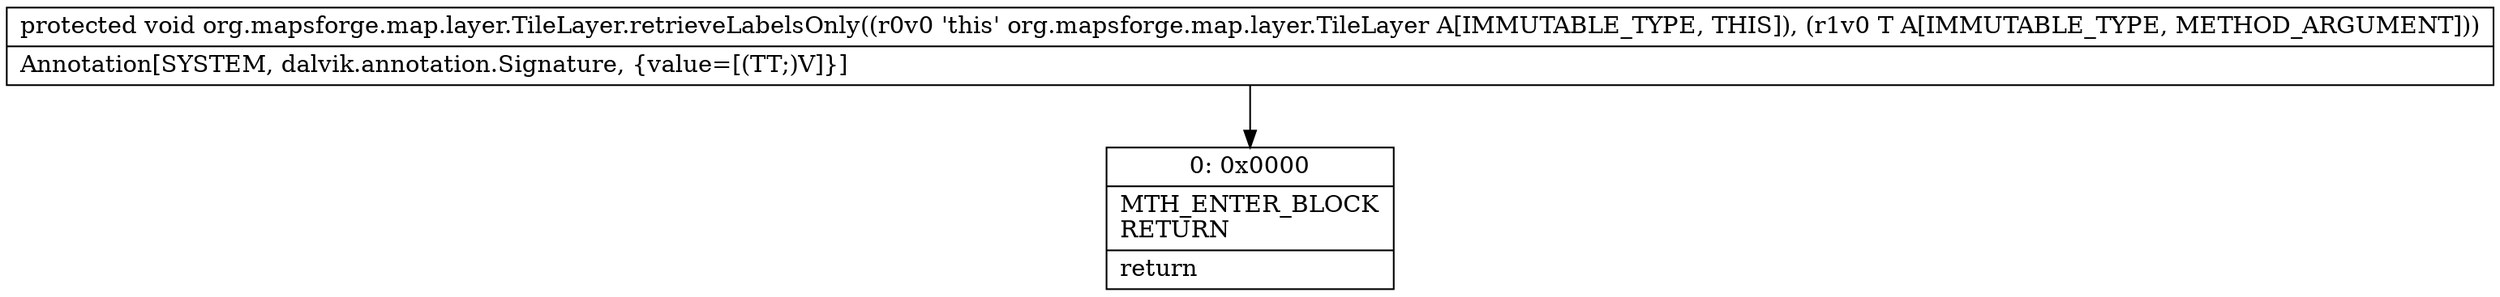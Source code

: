 digraph "CFG fororg.mapsforge.map.layer.TileLayer.retrieveLabelsOnly(Lorg\/mapsforge\/map\/layer\/queue\/Job;)V" {
Node_0 [shape=record,label="{0\:\ 0x0000|MTH_ENTER_BLOCK\lRETURN\l|return\l}"];
MethodNode[shape=record,label="{protected void org.mapsforge.map.layer.TileLayer.retrieveLabelsOnly((r0v0 'this' org.mapsforge.map.layer.TileLayer A[IMMUTABLE_TYPE, THIS]), (r1v0 T A[IMMUTABLE_TYPE, METHOD_ARGUMENT]))  | Annotation[SYSTEM, dalvik.annotation.Signature, \{value=[(TT;)V]\}]\l}"];
MethodNode -> Node_0;
}

